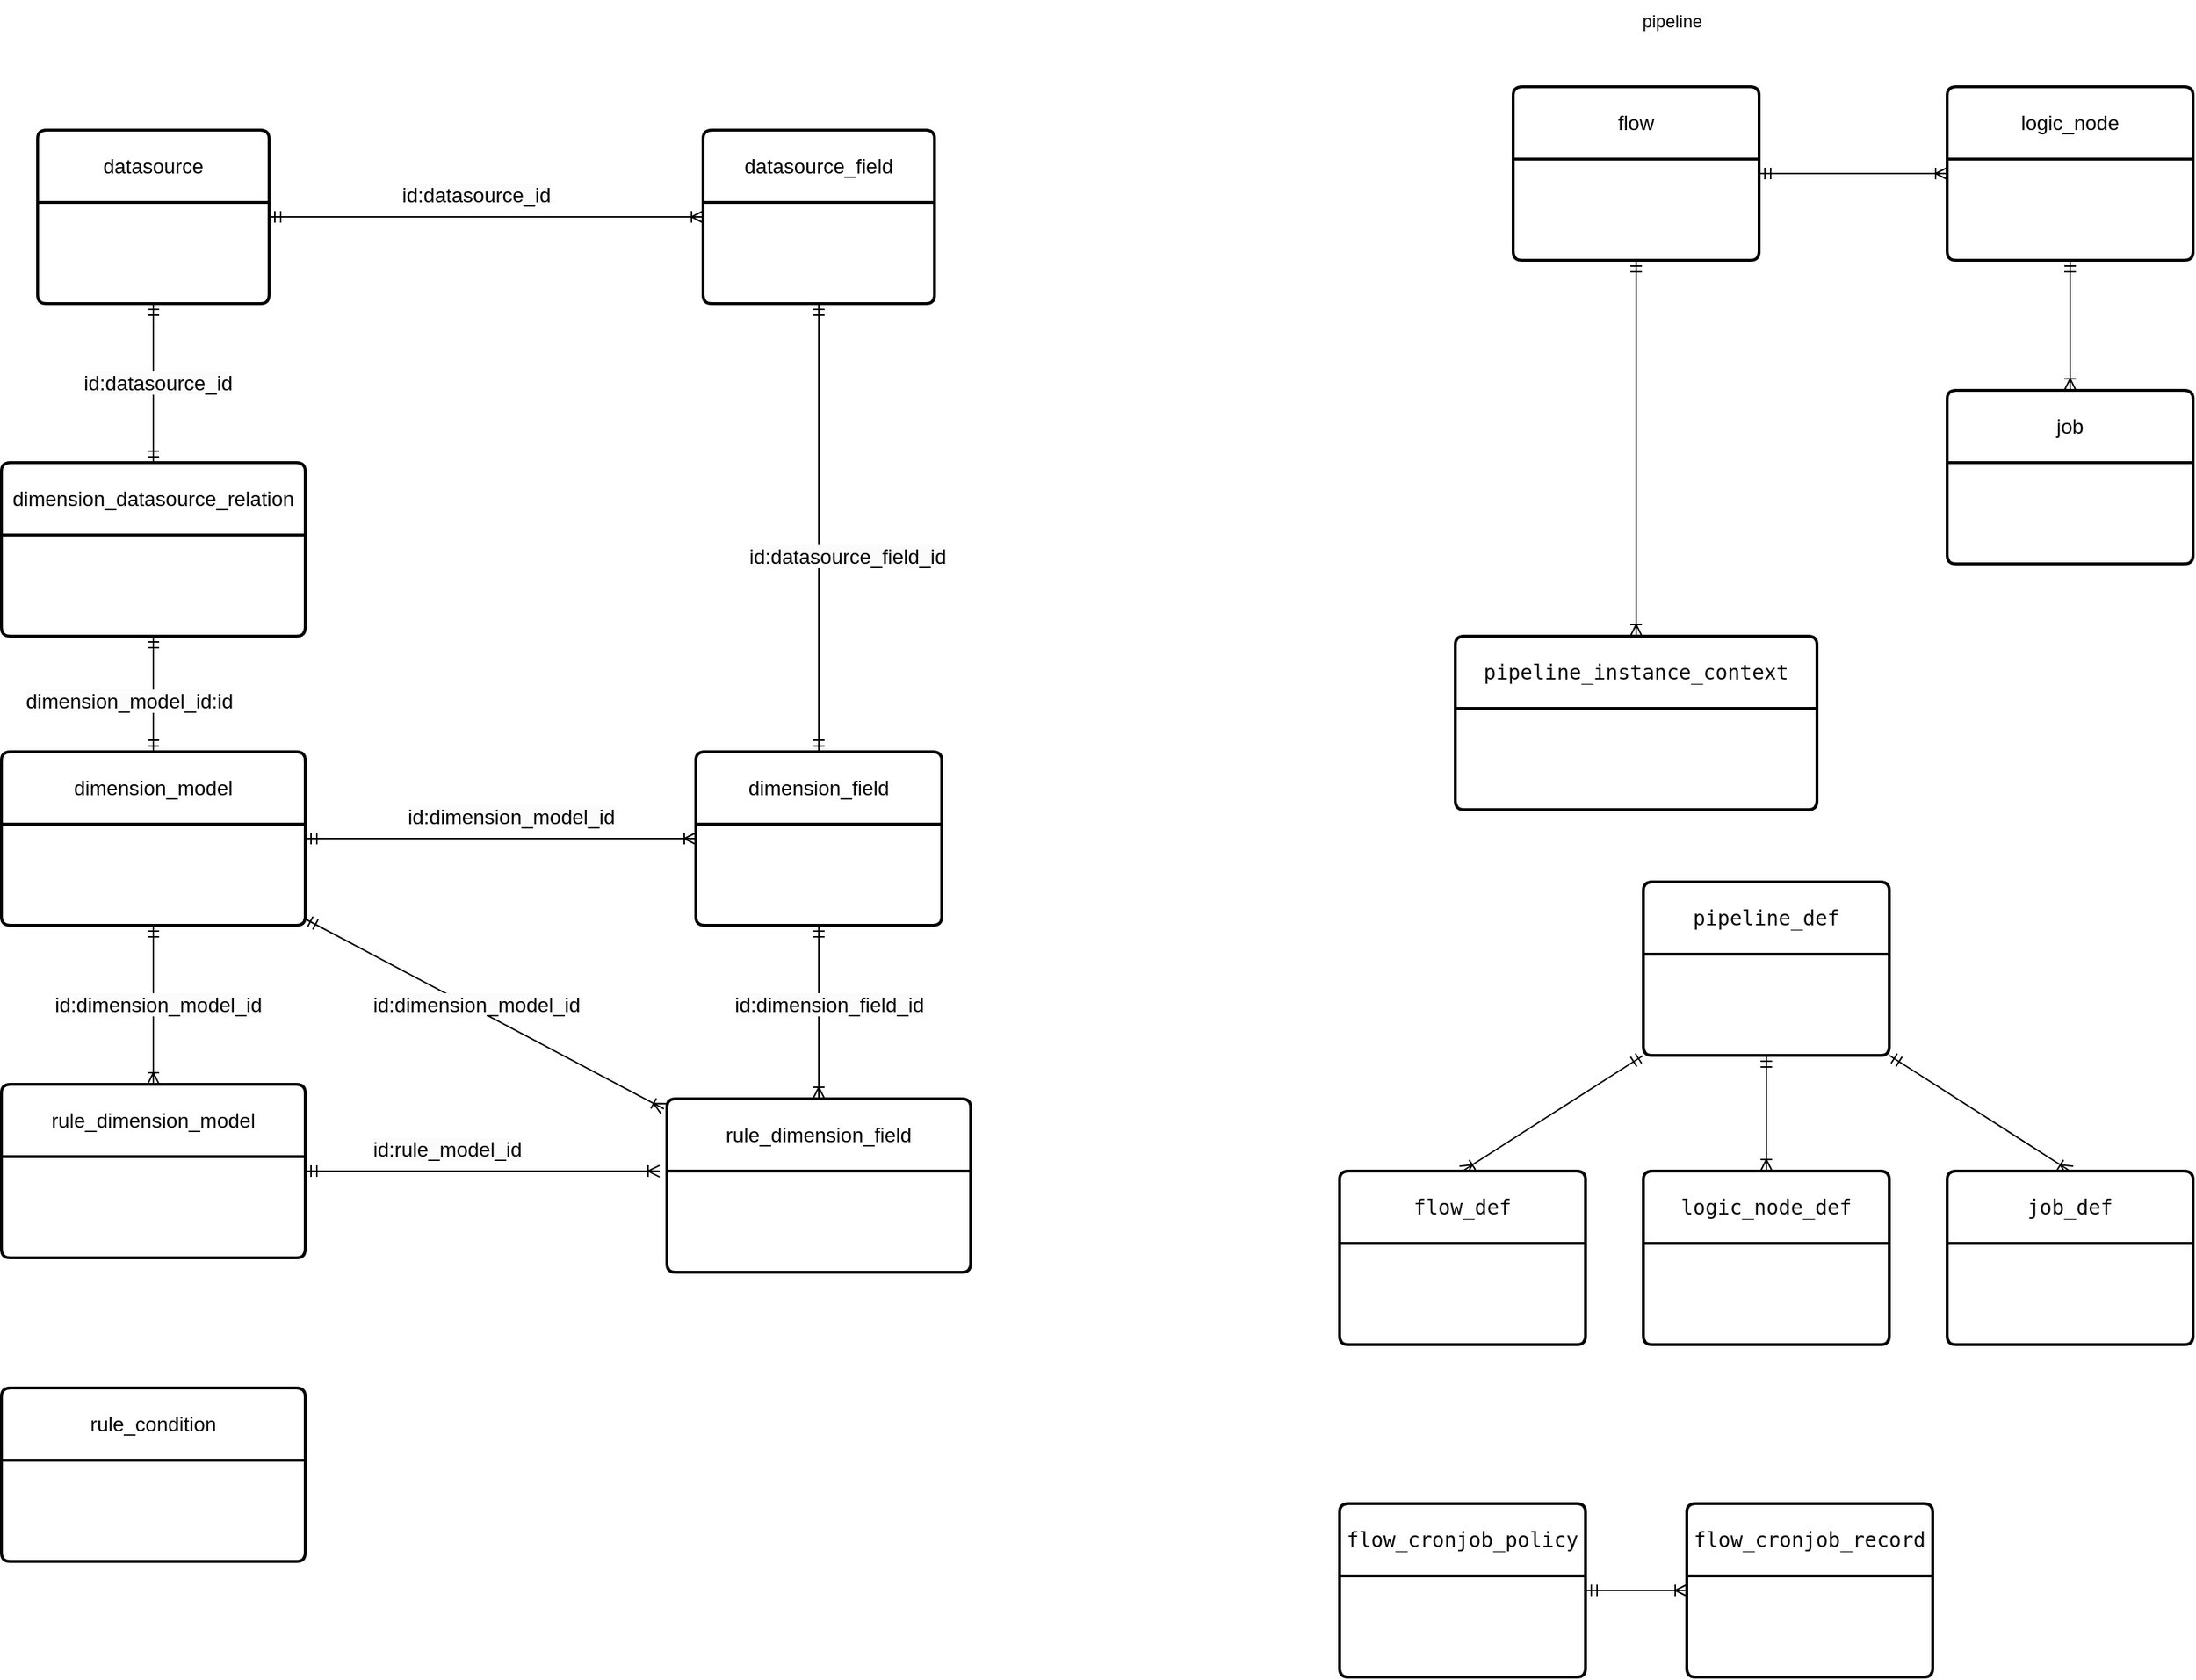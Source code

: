 <mxfile version="21.6.8" type="github">
  <diagram name="第 1 页" id="JarJ8wkFOR6mhbeLLvv7">
    <mxGraphModel dx="1306" dy="1901" grid="1" gridSize="10" guides="1" tooltips="1" connect="1" arrows="1" fold="1" page="1" pageScale="1" pageWidth="827" pageHeight="1169" math="0" shadow="0">
      <root>
        <mxCell id="0" />
        <mxCell id="1" parent="0" />
        <mxCell id="nkaScVVHs8qni0amgrmN-59" style="edgeStyle=orthogonalEdgeStyle;rounded=0;orthogonalLoop=1;jettySize=auto;html=1;entryX=0;entryY=0.5;entryDx=0;entryDy=0;endArrow=ERoneToMany;endFill=0;startArrow=ERmandOne;startFill=0;" edge="1" parent="1" source="nkaScVVHs8qni0amgrmN-56" target="nkaScVVHs8qni0amgrmN-58">
          <mxGeometry relative="1" as="geometry" />
        </mxCell>
        <mxCell id="nkaScVVHs8qni0amgrmN-64" style="edgeStyle=orthogonalEdgeStyle;rounded=0;orthogonalLoop=1;jettySize=auto;html=1;exitX=0.5;exitY=1;exitDx=0;exitDy=0;entryX=0.5;entryY=0;entryDx=0;entryDy=0;endArrow=ERmandOne;endFill=0;startArrow=ERmandOne;startFill=0;" edge="1" parent="1" source="nkaScVVHs8qni0amgrmN-56" target="nkaScVVHs8qni0amgrmN-60">
          <mxGeometry relative="1" as="geometry" />
        </mxCell>
        <mxCell id="nkaScVVHs8qni0amgrmN-56" value="datasource" style="swimlane;childLayout=stackLayout;horizontal=1;startSize=50;horizontalStack=0;rounded=1;fontSize=14;fontStyle=0;strokeWidth=2;resizeParent=0;resizeLast=1;shadow=0;dashed=0;align=center;arcSize=4;whiteSpace=wrap;html=1;" vertex="1" parent="1">
          <mxGeometry x="60" y="60" width="160" height="120" as="geometry" />
        </mxCell>
        <mxCell id="nkaScVVHs8qni0amgrmN-72" style="edgeStyle=orthogonalEdgeStyle;rounded=0;orthogonalLoop=1;jettySize=auto;html=1;endArrow=ERmandOne;endFill=0;startArrow=ERmandOne;startFill=0;" edge="1" parent="1" source="nkaScVVHs8qni0amgrmN-58" target="nkaScVVHs8qni0amgrmN-70">
          <mxGeometry relative="1" as="geometry" />
        </mxCell>
        <mxCell id="nkaScVVHs8qni0amgrmN-58" value="datasource_field" style="swimlane;childLayout=stackLayout;horizontal=1;startSize=50;horizontalStack=0;rounded=1;fontSize=14;fontStyle=0;strokeWidth=2;resizeParent=0;resizeLast=1;shadow=0;dashed=0;align=center;arcSize=4;whiteSpace=wrap;html=1;" vertex="1" parent="1">
          <mxGeometry x="520" y="60" width="160" height="120" as="geometry" />
        </mxCell>
        <mxCell id="nkaScVVHs8qni0amgrmN-67" style="edgeStyle=orthogonalEdgeStyle;rounded=0;orthogonalLoop=1;jettySize=auto;html=1;exitX=0.5;exitY=1;exitDx=0;exitDy=0;entryX=0.5;entryY=0;entryDx=0;entryDy=0;endArrow=ERmandOne;endFill=0;startArrow=ERmandOne;startFill=0;" edge="1" parent="1" source="nkaScVVHs8qni0amgrmN-60" target="nkaScVVHs8qni0amgrmN-66">
          <mxGeometry relative="1" as="geometry" />
        </mxCell>
        <mxCell id="nkaScVVHs8qni0amgrmN-60" value="dimension_datasource_relation" style="swimlane;childLayout=stackLayout;horizontal=1;startSize=50;horizontalStack=0;rounded=1;fontSize=14;fontStyle=0;strokeWidth=2;resizeParent=0;resizeLast=1;shadow=0;dashed=0;align=center;arcSize=4;whiteSpace=wrap;html=1;" vertex="1" parent="1">
          <mxGeometry x="35" y="290" width="210" height="120" as="geometry" />
        </mxCell>
        <mxCell id="nkaScVVHs8qni0amgrmN-61" value="&lt;span style=&quot;color: rgb(0, 0, 0); font-family: Helvetica; font-size: 14px; font-style: normal; font-variant-ligatures: normal; font-variant-caps: normal; font-weight: 400; letter-spacing: normal; orphans: 2; text-align: center; text-indent: 0px; text-transform: none; widows: 2; word-spacing: 0px; -webkit-text-stroke-width: 0px; background-color: rgb(251, 251, 251); text-decoration-thickness: initial; text-decoration-style: initial; text-decoration-color: initial; float: none; display: inline !important;&quot;&gt;id:datasource_id&lt;/span&gt;" style="text;whiteSpace=wrap;html=1;" vertex="1" parent="1">
          <mxGeometry x="310" y="90" width="100" height="40" as="geometry" />
        </mxCell>
        <mxCell id="nkaScVVHs8qni0amgrmN-65" value="&lt;span style=&quot;color: rgb(0, 0, 0); font-family: Helvetica; font-size: 14px; font-style: normal; font-variant-ligatures: normal; font-variant-caps: normal; font-weight: 400; letter-spacing: normal; orphans: 2; text-align: center; text-indent: 0px; text-transform: none; widows: 2; word-spacing: 0px; -webkit-text-stroke-width: 0px; background-color: rgb(251, 251, 251); text-decoration-thickness: initial; text-decoration-style: initial; text-decoration-color: initial; float: none; display: inline !important;&quot;&gt;id:datasource_id&lt;/span&gt;" style="text;whiteSpace=wrap;html=1;" vertex="1" parent="1">
          <mxGeometry x="90" y="220" width="100" height="40" as="geometry" />
        </mxCell>
        <mxCell id="nkaScVVHs8qni0amgrmN-71" style="edgeStyle=orthogonalEdgeStyle;rounded=0;orthogonalLoop=1;jettySize=auto;html=1;exitX=1;exitY=0.5;exitDx=0;exitDy=0;entryX=0;entryY=0.5;entryDx=0;entryDy=0;endArrow=ERoneToMany;endFill=0;startArrow=ERmandOne;startFill=0;" edge="1" parent="1" source="nkaScVVHs8qni0amgrmN-66" target="nkaScVVHs8qni0amgrmN-70">
          <mxGeometry relative="1" as="geometry" />
        </mxCell>
        <mxCell id="nkaScVVHs8qni0amgrmN-77" style="edgeStyle=orthogonalEdgeStyle;rounded=0;orthogonalLoop=1;jettySize=auto;html=1;entryX=0.5;entryY=0;entryDx=0;entryDy=0;endArrow=ERoneToMany;endFill=0;startArrow=ERmandOne;startFill=0;" edge="1" parent="1" source="nkaScVVHs8qni0amgrmN-66" target="nkaScVVHs8qni0amgrmN-76">
          <mxGeometry relative="1" as="geometry" />
        </mxCell>
        <mxCell id="nkaScVVHs8qni0amgrmN-81" style="rounded=0;orthogonalLoop=1;jettySize=auto;html=1;entryX=-0.01;entryY=0.058;entryDx=0;entryDy=0;entryPerimeter=0;endArrow=ERoneToMany;endFill=0;startArrow=ERmandOne;startFill=0;" edge="1" parent="1" source="nkaScVVHs8qni0amgrmN-66" target="nkaScVVHs8qni0amgrmN-79">
          <mxGeometry relative="1" as="geometry" />
        </mxCell>
        <mxCell id="nkaScVVHs8qni0amgrmN-66" value="dimension_model" style="swimlane;childLayout=stackLayout;horizontal=1;startSize=50;horizontalStack=0;rounded=1;fontSize=14;fontStyle=0;strokeWidth=2;resizeParent=0;resizeLast=1;shadow=0;dashed=0;align=center;arcSize=4;whiteSpace=wrap;html=1;" vertex="1" parent="1">
          <mxGeometry x="35" y="490" width="210" height="120" as="geometry" />
        </mxCell>
        <mxCell id="nkaScVVHs8qni0amgrmN-68" value="&lt;span style=&quot;color: rgb(0, 0, 0); font-family: Helvetica; font-size: 14px; font-style: normal; font-variant-ligatures: normal; font-variant-caps: normal; font-weight: 400; letter-spacing: normal; orphans: 2; text-align: center; text-indent: 0px; text-transform: none; widows: 2; word-spacing: 0px; -webkit-text-stroke-width: 0px; background-color: rgb(251, 251, 251); text-decoration-thickness: initial; text-decoration-style: initial; text-decoration-color: initial; float: none; display: inline !important;&quot;&gt;dimension_model_id:id&lt;/span&gt;" style="text;whiteSpace=wrap;html=1;" vertex="1" parent="1">
          <mxGeometry x="50" y="440" width="100" height="40" as="geometry" />
        </mxCell>
        <mxCell id="nkaScVVHs8qni0amgrmN-80" style="edgeStyle=orthogonalEdgeStyle;rounded=0;orthogonalLoop=1;jettySize=auto;html=1;entryX=0.5;entryY=0;entryDx=0;entryDy=0;endArrow=ERoneToMany;endFill=0;startArrow=ERmandOne;startFill=0;" edge="1" parent="1" source="nkaScVVHs8qni0amgrmN-70" target="nkaScVVHs8qni0amgrmN-79">
          <mxGeometry relative="1" as="geometry" />
        </mxCell>
        <mxCell id="nkaScVVHs8qni0amgrmN-70" value="dimension_field" style="swimlane;childLayout=stackLayout;horizontal=1;startSize=50;horizontalStack=0;rounded=1;fontSize=14;fontStyle=0;strokeWidth=2;resizeParent=0;resizeLast=1;shadow=0;dashed=0;align=center;arcSize=4;whiteSpace=wrap;html=1;" vertex="1" parent="1">
          <mxGeometry x="515" y="490" width="170" height="120" as="geometry" />
        </mxCell>
        <mxCell id="nkaScVVHs8qni0amgrmN-73" value="&lt;span style=&quot;color: rgb(0, 0, 0); font-family: Helvetica; font-size: 14px; font-style: normal; font-variant-ligatures: normal; font-variant-caps: normal; font-weight: 400; letter-spacing: normal; orphans: 2; text-align: center; text-indent: 0px; text-transform: none; widows: 2; word-spacing: 0px; -webkit-text-stroke-width: 0px; background-color: rgb(251, 251, 251); text-decoration-thickness: initial; text-decoration-style: initial; text-decoration-color: initial; float: none; display: inline !important;&quot;&gt;id:datasource_field_id&lt;/span&gt;" style="text;whiteSpace=wrap;html=1;" vertex="1" parent="1">
          <mxGeometry x="550" y="340" width="100" height="40" as="geometry" />
        </mxCell>
        <mxCell id="nkaScVVHs8qni0amgrmN-75" value="&lt;span style=&quot;color: rgb(0, 0, 0); font-family: Helvetica; font-size: 14px; font-style: normal; font-variant-ligatures: normal; font-variant-caps: normal; font-weight: 400; letter-spacing: normal; orphans: 2; text-align: center; text-indent: 0px; text-transform: none; widows: 2; word-spacing: 0px; -webkit-text-stroke-width: 0px; background-color: rgb(251, 251, 251); text-decoration-thickness: initial; text-decoration-style: initial; text-decoration-color: initial; float: none; display: inline !important;&quot;&gt;id:dimension_model_id&lt;/span&gt;" style="text;whiteSpace=wrap;html=1;" vertex="1" parent="1">
          <mxGeometry x="314" y="520" width="100" height="40" as="geometry" />
        </mxCell>
        <mxCell id="nkaScVVHs8qni0amgrmN-84" style="edgeStyle=orthogonalEdgeStyle;rounded=0;orthogonalLoop=1;jettySize=auto;html=1;entryX=-0.024;entryY=0.417;entryDx=0;entryDy=0;entryPerimeter=0;endArrow=ERoneToMany;endFill=0;startArrow=ERmandOne;startFill=0;" edge="1" parent="1" source="nkaScVVHs8qni0amgrmN-76" target="nkaScVVHs8qni0amgrmN-79">
          <mxGeometry relative="1" as="geometry" />
        </mxCell>
        <mxCell id="nkaScVVHs8qni0amgrmN-76" value="rule_dimension_model" style="swimlane;childLayout=stackLayout;horizontal=1;startSize=50;horizontalStack=0;rounded=1;fontSize=14;fontStyle=0;strokeWidth=2;resizeParent=0;resizeLast=1;shadow=0;dashed=0;align=center;arcSize=4;whiteSpace=wrap;html=1;" vertex="1" parent="1">
          <mxGeometry x="35" y="720" width="210" height="120" as="geometry" />
        </mxCell>
        <mxCell id="nkaScVVHs8qni0amgrmN-78" value="&lt;span style=&quot;color: rgb(0, 0, 0); font-family: Helvetica; font-size: 14px; font-style: normal; font-variant-ligatures: normal; font-variant-caps: normal; font-weight: 400; letter-spacing: normal; orphans: 2; text-align: center; text-indent: 0px; text-transform: none; widows: 2; word-spacing: 0px; -webkit-text-stroke-width: 0px; background-color: rgb(251, 251, 251); text-decoration-thickness: initial; text-decoration-style: initial; text-decoration-color: initial; float: none; display: inline !important;&quot;&gt;id:dimension_model_id&lt;/span&gt;" style="text;whiteSpace=wrap;html=1;" vertex="1" parent="1">
          <mxGeometry x="70" y="650" width="100" height="40" as="geometry" />
        </mxCell>
        <mxCell id="nkaScVVHs8qni0amgrmN-79" value="rule_dimension_field" style="swimlane;childLayout=stackLayout;horizontal=1;startSize=50;horizontalStack=0;rounded=1;fontSize=14;fontStyle=0;strokeWidth=2;resizeParent=0;resizeLast=1;shadow=0;dashed=0;align=center;arcSize=4;whiteSpace=wrap;html=1;" vertex="1" parent="1">
          <mxGeometry x="495" y="730" width="210" height="120" as="geometry" />
        </mxCell>
        <mxCell id="nkaScVVHs8qni0amgrmN-82" value="&lt;span style=&quot;color: rgb(0, 0, 0); font-family: Helvetica; font-size: 14px; font-style: normal; font-variant-ligatures: normal; font-variant-caps: normal; font-weight: 400; letter-spacing: normal; orphans: 2; text-align: center; text-indent: 0px; text-transform: none; widows: 2; word-spacing: 0px; -webkit-text-stroke-width: 0px; background-color: rgb(251, 251, 251); text-decoration-thickness: initial; text-decoration-style: initial; text-decoration-color: initial; float: none; display: inline !important;&quot;&gt;id:dimension_model_id&lt;/span&gt;" style="text;whiteSpace=wrap;html=1;" vertex="1" parent="1">
          <mxGeometry x="290" y="650" width="100" height="40" as="geometry" />
        </mxCell>
        <mxCell id="nkaScVVHs8qni0amgrmN-83" value="&lt;span style=&quot;color: rgb(0, 0, 0); font-family: Helvetica; font-size: 14px; font-style: normal; font-variant-ligatures: normal; font-variant-caps: normal; font-weight: 400; letter-spacing: normal; orphans: 2; text-align: center; text-indent: 0px; text-transform: none; widows: 2; word-spacing: 0px; -webkit-text-stroke-width: 0px; background-color: rgb(251, 251, 251); text-decoration-thickness: initial; text-decoration-style: initial; text-decoration-color: initial; float: none; display: inline !important;&quot;&gt;id:dimension_field_id&lt;/span&gt;" style="text;whiteSpace=wrap;html=1;" vertex="1" parent="1">
          <mxGeometry x="540" y="650" width="100" height="40" as="geometry" />
        </mxCell>
        <mxCell id="nkaScVVHs8qni0amgrmN-85" value="&lt;span style=&quot;color: rgb(0, 0, 0); font-family: Helvetica; font-size: 14px; font-style: normal; font-variant-ligatures: normal; font-variant-caps: normal; font-weight: 400; letter-spacing: normal; orphans: 2; text-align: center; text-indent: 0px; text-transform: none; widows: 2; word-spacing: 0px; -webkit-text-stroke-width: 0px; background-color: rgb(251, 251, 251); text-decoration-thickness: initial; text-decoration-style: initial; text-decoration-color: initial; float: none; display: inline !important;&quot;&gt;id:rule_model_id&lt;/span&gt;" style="text;whiteSpace=wrap;html=1;" vertex="1" parent="1">
          <mxGeometry x="290" y="750" width="100" height="40" as="geometry" />
        </mxCell>
        <mxCell id="nkaScVVHs8qni0amgrmN-86" value="rule_condition" style="swimlane;childLayout=stackLayout;horizontal=1;startSize=50;horizontalStack=0;rounded=1;fontSize=14;fontStyle=0;strokeWidth=2;resizeParent=0;resizeLast=1;shadow=0;dashed=0;align=center;arcSize=4;whiteSpace=wrap;html=1;" vertex="1" parent="1">
          <mxGeometry x="35" y="930" width="210" height="120" as="geometry" />
        </mxCell>
        <mxCell id="nkaScVVHs8qni0amgrmN-90" value="pipeline" style="text;html=1;strokeColor=none;fillColor=none;align=center;verticalAlign=middle;whiteSpace=wrap;rounded=0;" vertex="1" parent="1">
          <mxGeometry x="1160" y="-30" width="60" height="30" as="geometry" />
        </mxCell>
        <mxCell id="nkaScVVHs8qni0amgrmN-94" style="edgeStyle=orthogonalEdgeStyle;rounded=0;orthogonalLoop=1;jettySize=auto;html=1;entryX=0;entryY=0.5;entryDx=0;entryDy=0;endArrow=ERoneToMany;endFill=0;startArrow=ERmandOne;startFill=0;" edge="1" parent="1" source="nkaScVVHs8qni0amgrmN-92" target="nkaScVVHs8qni0amgrmN-93">
          <mxGeometry relative="1" as="geometry" />
        </mxCell>
        <mxCell id="nkaScVVHs8qni0amgrmN-98" style="edgeStyle=orthogonalEdgeStyle;rounded=0;orthogonalLoop=1;jettySize=auto;html=1;entryX=0.5;entryY=0;entryDx=0;entryDy=0;endArrow=ERoneToMany;endFill=0;startArrow=ERmandOne;startFill=0;" edge="1" parent="1" source="nkaScVVHs8qni0amgrmN-92" target="nkaScVVHs8qni0amgrmN-96">
          <mxGeometry relative="1" as="geometry" />
        </mxCell>
        <mxCell id="nkaScVVHs8qni0amgrmN-92" value="flow" style="swimlane;childLayout=stackLayout;horizontal=1;startSize=50;horizontalStack=0;rounded=1;fontSize=14;fontStyle=0;strokeWidth=2;resizeParent=0;resizeLast=1;shadow=0;dashed=0;align=center;arcSize=4;whiteSpace=wrap;html=1;" vertex="1" parent="1">
          <mxGeometry x="1080" y="30" width="170" height="120" as="geometry" />
        </mxCell>
        <mxCell id="nkaScVVHs8qni0amgrmN-97" style="edgeStyle=orthogonalEdgeStyle;rounded=0;orthogonalLoop=1;jettySize=auto;html=1;endArrow=ERoneToMany;endFill=0;startArrow=ERmandOne;startFill=0;" edge="1" parent="1" source="nkaScVVHs8qni0amgrmN-93" target="nkaScVVHs8qni0amgrmN-95">
          <mxGeometry relative="1" as="geometry" />
        </mxCell>
        <mxCell id="nkaScVVHs8qni0amgrmN-93" value="logic_node" style="swimlane;childLayout=stackLayout;horizontal=1;startSize=50;horizontalStack=0;rounded=1;fontSize=14;fontStyle=0;strokeWidth=2;resizeParent=0;resizeLast=1;shadow=0;dashed=0;align=center;arcSize=4;whiteSpace=wrap;html=1;" vertex="1" parent="1">
          <mxGeometry x="1380" y="30" width="170" height="120" as="geometry" />
        </mxCell>
        <mxCell id="nkaScVVHs8qni0amgrmN-95" value="job" style="swimlane;childLayout=stackLayout;horizontal=1;startSize=50;horizontalStack=0;rounded=1;fontSize=14;fontStyle=0;strokeWidth=2;resizeParent=0;resizeLast=1;shadow=0;dashed=0;align=center;arcSize=4;whiteSpace=wrap;html=1;" vertex="1" parent="1">
          <mxGeometry x="1380" y="240" width="170" height="120" as="geometry" />
        </mxCell>
        <mxCell id="nkaScVVHs8qni0amgrmN-96" value="&lt;pre style=&quot;background-color:#ffffff;color:#080808;font-family:&#39;JetBrains Mono&#39;,monospace;font-size:10.5pt;&quot;&gt;pipeline_instance_context&lt;/pre&gt;" style="swimlane;childLayout=stackLayout;horizontal=1;startSize=50;horizontalStack=0;rounded=1;fontSize=14;fontStyle=0;strokeWidth=2;resizeParent=0;resizeLast=1;shadow=0;dashed=0;align=center;arcSize=4;whiteSpace=wrap;html=1;" vertex="1" parent="1">
          <mxGeometry x="1040" y="410" width="250" height="120" as="geometry" />
        </mxCell>
        <mxCell id="nkaScVVHs8qni0amgrmN-103" style="rounded=0;orthogonalLoop=1;jettySize=auto;html=1;entryX=0.5;entryY=0;entryDx=0;entryDy=0;exitX=0;exitY=1;exitDx=0;exitDy=0;endArrow=ERoneToMany;endFill=0;startArrow=ERmandOne;startFill=0;" edge="1" parent="1" source="nkaScVVHs8qni0amgrmN-99" target="nkaScVVHs8qni0amgrmN-100">
          <mxGeometry relative="1" as="geometry" />
        </mxCell>
        <mxCell id="nkaScVVHs8qni0amgrmN-104" style="edgeStyle=orthogonalEdgeStyle;rounded=0;orthogonalLoop=1;jettySize=auto;html=1;entryX=0.5;entryY=0;entryDx=0;entryDy=0;endArrow=ERoneToMany;endFill=0;startArrow=ERmandOne;startFill=0;" edge="1" parent="1" source="nkaScVVHs8qni0amgrmN-99" target="nkaScVVHs8qni0amgrmN-101">
          <mxGeometry relative="1" as="geometry" />
        </mxCell>
        <mxCell id="nkaScVVHs8qni0amgrmN-105" style="rounded=0;orthogonalLoop=1;jettySize=auto;html=1;exitX=1;exitY=1;exitDx=0;exitDy=0;entryX=0.5;entryY=0;entryDx=0;entryDy=0;endArrow=ERoneToMany;endFill=0;startArrow=ERmandOne;startFill=0;" edge="1" parent="1" source="nkaScVVHs8qni0amgrmN-99" target="nkaScVVHs8qni0amgrmN-102">
          <mxGeometry relative="1" as="geometry" />
        </mxCell>
        <mxCell id="nkaScVVHs8qni0amgrmN-99" value="&lt;pre style=&quot;background-color:#ffffff;color:#080808;font-family:&#39;JetBrains Mono&#39;,monospace;font-size:10.5pt;&quot;&gt;pipeline_def&lt;/pre&gt;" style="swimlane;childLayout=stackLayout;horizontal=1;startSize=50;horizontalStack=0;rounded=1;fontSize=14;fontStyle=0;strokeWidth=2;resizeParent=0;resizeLast=1;shadow=0;dashed=0;align=center;arcSize=4;whiteSpace=wrap;html=1;" vertex="1" parent="1">
          <mxGeometry x="1170" y="580" width="170" height="120" as="geometry" />
        </mxCell>
        <mxCell id="nkaScVVHs8qni0amgrmN-100" value="&lt;pre style=&quot;background-color:#ffffff;color:#080808;font-family:&#39;JetBrains Mono&#39;,monospace;font-size:10.5pt;&quot;&gt;flow_def&lt;/pre&gt;" style="swimlane;childLayout=stackLayout;horizontal=1;startSize=50;horizontalStack=0;rounded=1;fontSize=14;fontStyle=0;strokeWidth=2;resizeParent=0;resizeLast=1;shadow=0;dashed=0;align=center;arcSize=4;whiteSpace=wrap;html=1;" vertex="1" parent="1">
          <mxGeometry x="960" y="780" width="170" height="120" as="geometry" />
        </mxCell>
        <mxCell id="nkaScVVHs8qni0amgrmN-101" value="&lt;pre style=&quot;background-color:#ffffff;color:#080808;font-family:&#39;JetBrains Mono&#39;,monospace;font-size:10.5pt;&quot;&gt;logic_node_def&lt;/pre&gt;" style="swimlane;childLayout=stackLayout;horizontal=1;startSize=50;horizontalStack=0;rounded=1;fontSize=14;fontStyle=0;strokeWidth=2;resizeParent=0;resizeLast=1;shadow=0;dashed=0;align=center;arcSize=4;whiteSpace=wrap;html=1;" vertex="1" parent="1">
          <mxGeometry x="1170" y="780" width="170" height="120" as="geometry" />
        </mxCell>
        <mxCell id="nkaScVVHs8qni0amgrmN-102" value="&lt;pre style=&quot;background-color:#ffffff;color:#080808;font-family:&#39;JetBrains Mono&#39;,monospace;font-size:10.5pt;&quot;&gt;&lt;pre style=&quot;font-family: &amp;quot;JetBrains Mono&amp;quot;, monospace; font-size: 10.5pt;&quot;&gt;job_def&lt;/pre&gt;&lt;/pre&gt;" style="swimlane;childLayout=stackLayout;horizontal=1;startSize=50;horizontalStack=0;rounded=1;fontSize=14;fontStyle=0;strokeWidth=2;resizeParent=0;resizeLast=1;shadow=0;dashed=0;align=center;arcSize=4;whiteSpace=wrap;html=1;" vertex="1" parent="1">
          <mxGeometry x="1380" y="780" width="170" height="120" as="geometry" />
        </mxCell>
        <mxCell id="nkaScVVHs8qni0amgrmN-108" style="edgeStyle=orthogonalEdgeStyle;rounded=0;orthogonalLoop=1;jettySize=auto;html=1;entryX=0;entryY=0.5;entryDx=0;entryDy=0;endArrow=ERoneToMany;endFill=0;startArrow=ERmandOne;startFill=0;" edge="1" parent="1" source="nkaScVVHs8qni0amgrmN-106" target="nkaScVVHs8qni0amgrmN-107">
          <mxGeometry relative="1" as="geometry" />
        </mxCell>
        <mxCell id="nkaScVVHs8qni0amgrmN-106" value="&lt;pre style=&quot;background-color: rgb(255, 255, 255);&quot;&gt;&lt;font face=&quot;JetBrains Mono, monospace&quot; color=&quot;#080808&quot;&gt;flow_cronjob_policy&lt;br&gt;&lt;/font&gt;&lt;/pre&gt;" style="swimlane;childLayout=stackLayout;horizontal=1;startSize=50;horizontalStack=0;rounded=1;fontSize=14;fontStyle=0;strokeWidth=2;resizeParent=0;resizeLast=1;shadow=0;dashed=0;align=center;arcSize=4;whiteSpace=wrap;html=1;" vertex="1" parent="1">
          <mxGeometry x="960" y="1010" width="170" height="120" as="geometry" />
        </mxCell>
        <mxCell id="nkaScVVHs8qni0amgrmN-107" value="&lt;pre style=&quot;background-color: rgb(255, 255, 255);&quot;&gt;&lt;font face=&quot;JetBrains Mono, monospace&quot; color=&quot;#080808&quot;&gt;flow_cronjob_record&lt;br&gt;&lt;/font&gt;&lt;/pre&gt;" style="swimlane;childLayout=stackLayout;horizontal=1;startSize=50;horizontalStack=0;rounded=1;fontSize=14;fontStyle=0;strokeWidth=2;resizeParent=0;resizeLast=1;shadow=0;dashed=0;align=center;arcSize=4;whiteSpace=wrap;html=1;" vertex="1" parent="1">
          <mxGeometry x="1200" y="1010" width="170" height="120" as="geometry" />
        </mxCell>
      </root>
    </mxGraphModel>
  </diagram>
</mxfile>
